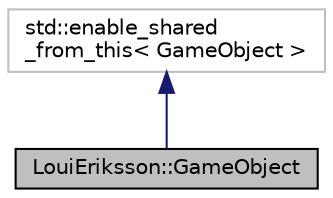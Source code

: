 digraph "LouiEriksson::GameObject"
{
 // LATEX_PDF_SIZE
  edge [fontname="Helvetica",fontsize="10",labelfontname="Helvetica",labelfontsize="10"];
  node [fontname="Helvetica",fontsize="10",shape=record];
  Node1 [label="LouiEriksson::GameObject",height=0.2,width=0.4,color="black", fillcolor="grey75", style="filled", fontcolor="black",tooltip="An Entity which exists in a Scene and can contain Components."];
  Node2 -> Node1 [dir="back",color="midnightblue",fontsize="10",style="solid",fontname="Helvetica"];
  Node2 [label="std::enable_shared\l_from_this\< GameObject \>",height=0.2,width=0.4,color="grey75", fillcolor="white", style="filled",tooltip=" "];
}
